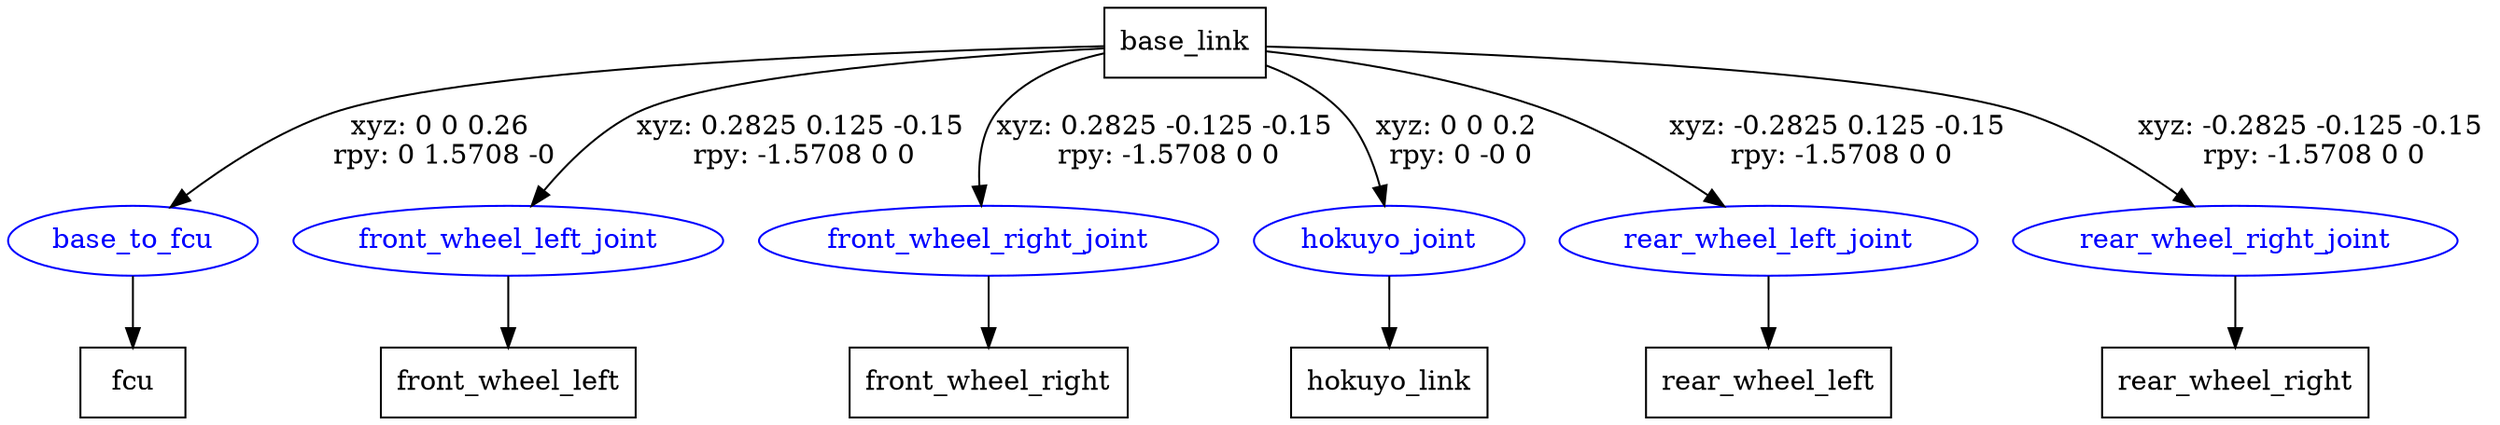 digraph G {
node [shape=box];
"base_link" [label="base_link"];
"fcu" [label="fcu"];
"front_wheel_left" [label="front_wheel_left"];
"front_wheel_right" [label="front_wheel_right"];
"hokuyo_link" [label="hokuyo_link"];
"rear_wheel_left" [label="rear_wheel_left"];
"rear_wheel_right" [label="rear_wheel_right"];
node [shape=ellipse, color=blue, fontcolor=blue];
"base_link" -> "base_to_fcu" [label="xyz: 0 0 0.26 \nrpy: 0 1.5708 -0"]
"base_to_fcu" -> "fcu"
"base_link" -> "front_wheel_left_joint" [label="xyz: 0.2825 0.125 -0.15 \nrpy: -1.5708 0 0"]
"front_wheel_left_joint" -> "front_wheel_left"
"base_link" -> "front_wheel_right_joint" [label="xyz: 0.2825 -0.125 -0.15 \nrpy: -1.5708 0 0"]
"front_wheel_right_joint" -> "front_wheel_right"
"base_link" -> "hokuyo_joint" [label="xyz: 0 0 0.2 \nrpy: 0 -0 0"]
"hokuyo_joint" -> "hokuyo_link"
"base_link" -> "rear_wheel_left_joint" [label="xyz: -0.2825 0.125 -0.15 \nrpy: -1.5708 0 0"]
"rear_wheel_left_joint" -> "rear_wheel_left"
"base_link" -> "rear_wheel_right_joint" [label="xyz: -0.2825 -0.125 -0.15 \nrpy: -1.5708 0 0"]
"rear_wheel_right_joint" -> "rear_wheel_right"
}
